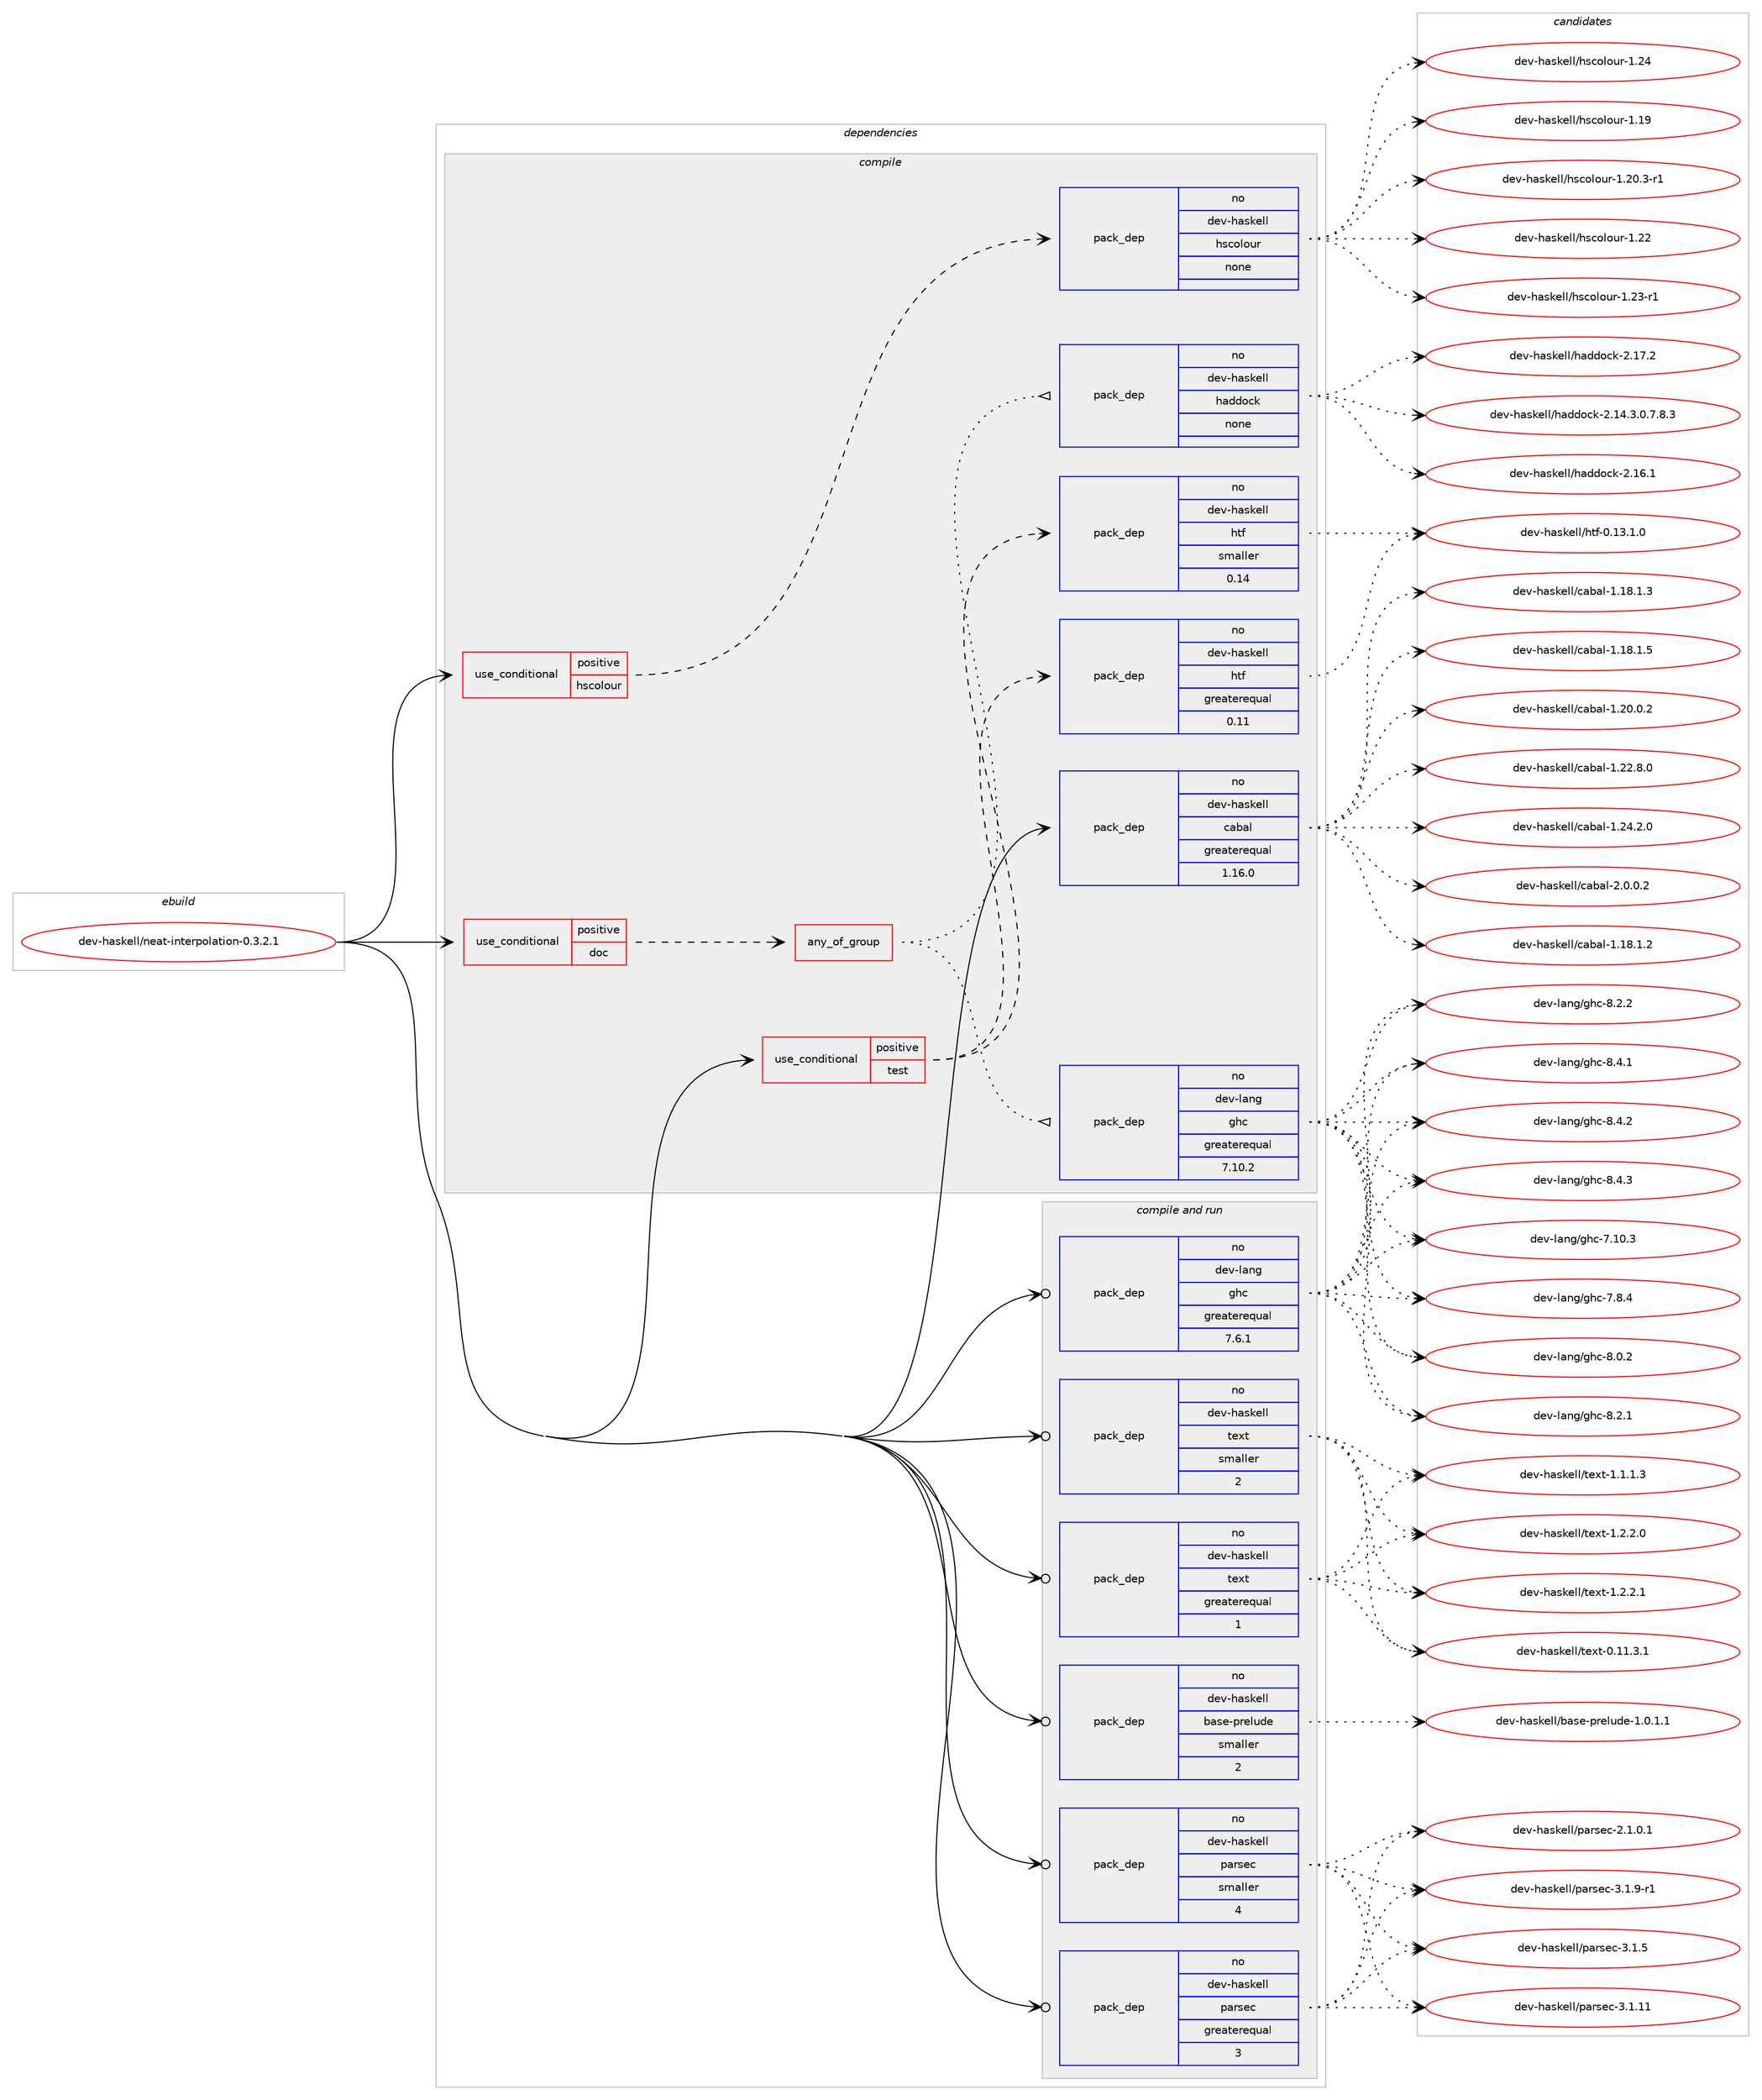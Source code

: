 digraph prolog {

# *************
# Graph options
# *************

newrank=true;
concentrate=true;
compound=true;
graph [rankdir=LR,fontname=Helvetica,fontsize=10,ranksep=1.5];#, ranksep=2.5, nodesep=0.2];
edge  [arrowhead=vee];
node  [fontname=Helvetica,fontsize=10];

# **********
# The ebuild
# **********

subgraph cluster_leftcol {
color=gray;
rank=same;
label=<<i>ebuild</i>>;
id [label="dev-haskell/neat-interpolation-0.3.2.1", color=red, width=4, href="../dev-haskell/neat-interpolation-0.3.2.1.svg"];
}

# ****************
# The dependencies
# ****************

subgraph cluster_midcol {
color=gray;
label=<<i>dependencies</i>>;
subgraph cluster_compile {
fillcolor="#eeeeee";
style=filled;
label=<<i>compile</i>>;
subgraph cond360762 {
dependency1339951 [label=<<TABLE BORDER="0" CELLBORDER="1" CELLSPACING="0" CELLPADDING="4"><TR><TD ROWSPAN="3" CELLPADDING="10">use_conditional</TD></TR><TR><TD>positive</TD></TR><TR><TD>doc</TD></TR></TABLE>>, shape=none, color=red];
subgraph any21289 {
dependency1339952 [label=<<TABLE BORDER="0" CELLBORDER="1" CELLSPACING="0" CELLPADDING="4"><TR><TD CELLPADDING="10">any_of_group</TD></TR></TABLE>>, shape=none, color=red];subgraph pack957348 {
dependency1339953 [label=<<TABLE BORDER="0" CELLBORDER="1" CELLSPACING="0" CELLPADDING="4" WIDTH="220"><TR><TD ROWSPAN="6" CELLPADDING="30">pack_dep</TD></TR><TR><TD WIDTH="110">no</TD></TR><TR><TD>dev-haskell</TD></TR><TR><TD>haddock</TD></TR><TR><TD>none</TD></TR><TR><TD></TD></TR></TABLE>>, shape=none, color=blue];
}
dependency1339952:e -> dependency1339953:w [weight=20,style="dotted",arrowhead="oinv"];
subgraph pack957349 {
dependency1339954 [label=<<TABLE BORDER="0" CELLBORDER="1" CELLSPACING="0" CELLPADDING="4" WIDTH="220"><TR><TD ROWSPAN="6" CELLPADDING="30">pack_dep</TD></TR><TR><TD WIDTH="110">no</TD></TR><TR><TD>dev-lang</TD></TR><TR><TD>ghc</TD></TR><TR><TD>greaterequal</TD></TR><TR><TD>7.10.2</TD></TR></TABLE>>, shape=none, color=blue];
}
dependency1339952:e -> dependency1339954:w [weight=20,style="dotted",arrowhead="oinv"];
}
dependency1339951:e -> dependency1339952:w [weight=20,style="dashed",arrowhead="vee"];
}
id:e -> dependency1339951:w [weight=20,style="solid",arrowhead="vee"];
subgraph cond360763 {
dependency1339955 [label=<<TABLE BORDER="0" CELLBORDER="1" CELLSPACING="0" CELLPADDING="4"><TR><TD ROWSPAN="3" CELLPADDING="10">use_conditional</TD></TR><TR><TD>positive</TD></TR><TR><TD>hscolour</TD></TR></TABLE>>, shape=none, color=red];
subgraph pack957350 {
dependency1339956 [label=<<TABLE BORDER="0" CELLBORDER="1" CELLSPACING="0" CELLPADDING="4" WIDTH="220"><TR><TD ROWSPAN="6" CELLPADDING="30">pack_dep</TD></TR><TR><TD WIDTH="110">no</TD></TR><TR><TD>dev-haskell</TD></TR><TR><TD>hscolour</TD></TR><TR><TD>none</TD></TR><TR><TD></TD></TR></TABLE>>, shape=none, color=blue];
}
dependency1339955:e -> dependency1339956:w [weight=20,style="dashed",arrowhead="vee"];
}
id:e -> dependency1339955:w [weight=20,style="solid",arrowhead="vee"];
subgraph cond360764 {
dependency1339957 [label=<<TABLE BORDER="0" CELLBORDER="1" CELLSPACING="0" CELLPADDING="4"><TR><TD ROWSPAN="3" CELLPADDING="10">use_conditional</TD></TR><TR><TD>positive</TD></TR><TR><TD>test</TD></TR></TABLE>>, shape=none, color=red];
subgraph pack957351 {
dependency1339958 [label=<<TABLE BORDER="0" CELLBORDER="1" CELLSPACING="0" CELLPADDING="4" WIDTH="220"><TR><TD ROWSPAN="6" CELLPADDING="30">pack_dep</TD></TR><TR><TD WIDTH="110">no</TD></TR><TR><TD>dev-haskell</TD></TR><TR><TD>htf</TD></TR><TR><TD>greaterequal</TD></TR><TR><TD>0.11</TD></TR></TABLE>>, shape=none, color=blue];
}
dependency1339957:e -> dependency1339958:w [weight=20,style="dashed",arrowhead="vee"];
subgraph pack957352 {
dependency1339959 [label=<<TABLE BORDER="0" CELLBORDER="1" CELLSPACING="0" CELLPADDING="4" WIDTH="220"><TR><TD ROWSPAN="6" CELLPADDING="30">pack_dep</TD></TR><TR><TD WIDTH="110">no</TD></TR><TR><TD>dev-haskell</TD></TR><TR><TD>htf</TD></TR><TR><TD>smaller</TD></TR><TR><TD>0.14</TD></TR></TABLE>>, shape=none, color=blue];
}
dependency1339957:e -> dependency1339959:w [weight=20,style="dashed",arrowhead="vee"];
}
id:e -> dependency1339957:w [weight=20,style="solid",arrowhead="vee"];
subgraph pack957353 {
dependency1339960 [label=<<TABLE BORDER="0" CELLBORDER="1" CELLSPACING="0" CELLPADDING="4" WIDTH="220"><TR><TD ROWSPAN="6" CELLPADDING="30">pack_dep</TD></TR><TR><TD WIDTH="110">no</TD></TR><TR><TD>dev-haskell</TD></TR><TR><TD>cabal</TD></TR><TR><TD>greaterequal</TD></TR><TR><TD>1.16.0</TD></TR></TABLE>>, shape=none, color=blue];
}
id:e -> dependency1339960:w [weight=20,style="solid",arrowhead="vee"];
}
subgraph cluster_compileandrun {
fillcolor="#eeeeee";
style=filled;
label=<<i>compile and run</i>>;
subgraph pack957354 {
dependency1339961 [label=<<TABLE BORDER="0" CELLBORDER="1" CELLSPACING="0" CELLPADDING="4" WIDTH="220"><TR><TD ROWSPAN="6" CELLPADDING="30">pack_dep</TD></TR><TR><TD WIDTH="110">no</TD></TR><TR><TD>dev-haskell</TD></TR><TR><TD>base-prelude</TD></TR><TR><TD>smaller</TD></TR><TR><TD>2</TD></TR></TABLE>>, shape=none, color=blue];
}
id:e -> dependency1339961:w [weight=20,style="solid",arrowhead="odotvee"];
subgraph pack957355 {
dependency1339962 [label=<<TABLE BORDER="0" CELLBORDER="1" CELLSPACING="0" CELLPADDING="4" WIDTH="220"><TR><TD ROWSPAN="6" CELLPADDING="30">pack_dep</TD></TR><TR><TD WIDTH="110">no</TD></TR><TR><TD>dev-haskell</TD></TR><TR><TD>parsec</TD></TR><TR><TD>greaterequal</TD></TR><TR><TD>3</TD></TR></TABLE>>, shape=none, color=blue];
}
id:e -> dependency1339962:w [weight=20,style="solid",arrowhead="odotvee"];
subgraph pack957356 {
dependency1339963 [label=<<TABLE BORDER="0" CELLBORDER="1" CELLSPACING="0" CELLPADDING="4" WIDTH="220"><TR><TD ROWSPAN="6" CELLPADDING="30">pack_dep</TD></TR><TR><TD WIDTH="110">no</TD></TR><TR><TD>dev-haskell</TD></TR><TR><TD>parsec</TD></TR><TR><TD>smaller</TD></TR><TR><TD>4</TD></TR></TABLE>>, shape=none, color=blue];
}
id:e -> dependency1339963:w [weight=20,style="solid",arrowhead="odotvee"];
subgraph pack957357 {
dependency1339964 [label=<<TABLE BORDER="0" CELLBORDER="1" CELLSPACING="0" CELLPADDING="4" WIDTH="220"><TR><TD ROWSPAN="6" CELLPADDING="30">pack_dep</TD></TR><TR><TD WIDTH="110">no</TD></TR><TR><TD>dev-haskell</TD></TR><TR><TD>text</TD></TR><TR><TD>greaterequal</TD></TR><TR><TD>1</TD></TR></TABLE>>, shape=none, color=blue];
}
id:e -> dependency1339964:w [weight=20,style="solid",arrowhead="odotvee"];
subgraph pack957358 {
dependency1339965 [label=<<TABLE BORDER="0" CELLBORDER="1" CELLSPACING="0" CELLPADDING="4" WIDTH="220"><TR><TD ROWSPAN="6" CELLPADDING="30">pack_dep</TD></TR><TR><TD WIDTH="110">no</TD></TR><TR><TD>dev-haskell</TD></TR><TR><TD>text</TD></TR><TR><TD>smaller</TD></TR><TR><TD>2</TD></TR></TABLE>>, shape=none, color=blue];
}
id:e -> dependency1339965:w [weight=20,style="solid",arrowhead="odotvee"];
subgraph pack957359 {
dependency1339966 [label=<<TABLE BORDER="0" CELLBORDER="1" CELLSPACING="0" CELLPADDING="4" WIDTH="220"><TR><TD ROWSPAN="6" CELLPADDING="30">pack_dep</TD></TR><TR><TD WIDTH="110">no</TD></TR><TR><TD>dev-lang</TD></TR><TR><TD>ghc</TD></TR><TR><TD>greaterequal</TD></TR><TR><TD>7.6.1</TD></TR></TABLE>>, shape=none, color=blue];
}
id:e -> dependency1339966:w [weight=20,style="solid",arrowhead="odotvee"];
}
subgraph cluster_run {
fillcolor="#eeeeee";
style=filled;
label=<<i>run</i>>;
}
}

# **************
# The candidates
# **************

subgraph cluster_choices {
rank=same;
color=gray;
label=<<i>candidates</i>>;

subgraph choice957348 {
color=black;
nodesep=1;
choice1001011184510497115107101108108471049710010011199107455046495246514648465546564651 [label="dev-haskell/haddock-2.14.3.0.7.8.3", color=red, width=4,href="../dev-haskell/haddock-2.14.3.0.7.8.3.svg"];
choice100101118451049711510710110810847104971001001119910745504649544649 [label="dev-haskell/haddock-2.16.1", color=red, width=4,href="../dev-haskell/haddock-2.16.1.svg"];
choice100101118451049711510710110810847104971001001119910745504649554650 [label="dev-haskell/haddock-2.17.2", color=red, width=4,href="../dev-haskell/haddock-2.17.2.svg"];
dependency1339953:e -> choice1001011184510497115107101108108471049710010011199107455046495246514648465546564651:w [style=dotted,weight="100"];
dependency1339953:e -> choice100101118451049711510710110810847104971001001119910745504649544649:w [style=dotted,weight="100"];
dependency1339953:e -> choice100101118451049711510710110810847104971001001119910745504649554650:w [style=dotted,weight="100"];
}
subgraph choice957349 {
color=black;
nodesep=1;
choice1001011184510897110103471031049945554649484651 [label="dev-lang/ghc-7.10.3", color=red, width=4,href="../dev-lang/ghc-7.10.3.svg"];
choice10010111845108971101034710310499455546564652 [label="dev-lang/ghc-7.8.4", color=red, width=4,href="../dev-lang/ghc-7.8.4.svg"];
choice10010111845108971101034710310499455646484650 [label="dev-lang/ghc-8.0.2", color=red, width=4,href="../dev-lang/ghc-8.0.2.svg"];
choice10010111845108971101034710310499455646504649 [label="dev-lang/ghc-8.2.1", color=red, width=4,href="../dev-lang/ghc-8.2.1.svg"];
choice10010111845108971101034710310499455646504650 [label="dev-lang/ghc-8.2.2", color=red, width=4,href="../dev-lang/ghc-8.2.2.svg"];
choice10010111845108971101034710310499455646524649 [label="dev-lang/ghc-8.4.1", color=red, width=4,href="../dev-lang/ghc-8.4.1.svg"];
choice10010111845108971101034710310499455646524650 [label="dev-lang/ghc-8.4.2", color=red, width=4,href="../dev-lang/ghc-8.4.2.svg"];
choice10010111845108971101034710310499455646524651 [label="dev-lang/ghc-8.4.3", color=red, width=4,href="../dev-lang/ghc-8.4.3.svg"];
dependency1339954:e -> choice1001011184510897110103471031049945554649484651:w [style=dotted,weight="100"];
dependency1339954:e -> choice10010111845108971101034710310499455546564652:w [style=dotted,weight="100"];
dependency1339954:e -> choice10010111845108971101034710310499455646484650:w [style=dotted,weight="100"];
dependency1339954:e -> choice10010111845108971101034710310499455646504649:w [style=dotted,weight="100"];
dependency1339954:e -> choice10010111845108971101034710310499455646504650:w [style=dotted,weight="100"];
dependency1339954:e -> choice10010111845108971101034710310499455646524649:w [style=dotted,weight="100"];
dependency1339954:e -> choice10010111845108971101034710310499455646524650:w [style=dotted,weight="100"];
dependency1339954:e -> choice10010111845108971101034710310499455646524651:w [style=dotted,weight="100"];
}
subgraph choice957350 {
color=black;
nodesep=1;
choice100101118451049711510710110810847104115991111081111171144549464957 [label="dev-haskell/hscolour-1.19", color=red, width=4,href="../dev-haskell/hscolour-1.19.svg"];
choice10010111845104971151071011081084710411599111108111117114454946504846514511449 [label="dev-haskell/hscolour-1.20.3-r1", color=red, width=4,href="../dev-haskell/hscolour-1.20.3-r1.svg"];
choice100101118451049711510710110810847104115991111081111171144549465050 [label="dev-haskell/hscolour-1.22", color=red, width=4,href="../dev-haskell/hscolour-1.22.svg"];
choice1001011184510497115107101108108471041159911110811111711445494650514511449 [label="dev-haskell/hscolour-1.23-r1", color=red, width=4,href="../dev-haskell/hscolour-1.23-r1.svg"];
choice100101118451049711510710110810847104115991111081111171144549465052 [label="dev-haskell/hscolour-1.24", color=red, width=4,href="../dev-haskell/hscolour-1.24.svg"];
dependency1339956:e -> choice100101118451049711510710110810847104115991111081111171144549464957:w [style=dotted,weight="100"];
dependency1339956:e -> choice10010111845104971151071011081084710411599111108111117114454946504846514511449:w [style=dotted,weight="100"];
dependency1339956:e -> choice100101118451049711510710110810847104115991111081111171144549465050:w [style=dotted,weight="100"];
dependency1339956:e -> choice1001011184510497115107101108108471041159911110811111711445494650514511449:w [style=dotted,weight="100"];
dependency1339956:e -> choice100101118451049711510710110810847104115991111081111171144549465052:w [style=dotted,weight="100"];
}
subgraph choice957351 {
color=black;
nodesep=1;
choice100101118451049711510710110810847104116102454846495146494648 [label="dev-haskell/htf-0.13.1.0", color=red, width=4,href="../dev-haskell/htf-0.13.1.0.svg"];
dependency1339958:e -> choice100101118451049711510710110810847104116102454846495146494648:w [style=dotted,weight="100"];
}
subgraph choice957352 {
color=black;
nodesep=1;
choice100101118451049711510710110810847104116102454846495146494648 [label="dev-haskell/htf-0.13.1.0", color=red, width=4,href="../dev-haskell/htf-0.13.1.0.svg"];
dependency1339959:e -> choice100101118451049711510710110810847104116102454846495146494648:w [style=dotted,weight="100"];
}
subgraph choice957353 {
color=black;
nodesep=1;
choice10010111845104971151071011081084799979897108454946495646494650 [label="dev-haskell/cabal-1.18.1.2", color=red, width=4,href="../dev-haskell/cabal-1.18.1.2.svg"];
choice10010111845104971151071011081084799979897108454946495646494651 [label="dev-haskell/cabal-1.18.1.3", color=red, width=4,href="../dev-haskell/cabal-1.18.1.3.svg"];
choice10010111845104971151071011081084799979897108454946495646494653 [label="dev-haskell/cabal-1.18.1.5", color=red, width=4,href="../dev-haskell/cabal-1.18.1.5.svg"];
choice10010111845104971151071011081084799979897108454946504846484650 [label="dev-haskell/cabal-1.20.0.2", color=red, width=4,href="../dev-haskell/cabal-1.20.0.2.svg"];
choice10010111845104971151071011081084799979897108454946505046564648 [label="dev-haskell/cabal-1.22.8.0", color=red, width=4,href="../dev-haskell/cabal-1.22.8.0.svg"];
choice10010111845104971151071011081084799979897108454946505246504648 [label="dev-haskell/cabal-1.24.2.0", color=red, width=4,href="../dev-haskell/cabal-1.24.2.0.svg"];
choice100101118451049711510710110810847999798971084550464846484650 [label="dev-haskell/cabal-2.0.0.2", color=red, width=4,href="../dev-haskell/cabal-2.0.0.2.svg"];
dependency1339960:e -> choice10010111845104971151071011081084799979897108454946495646494650:w [style=dotted,weight="100"];
dependency1339960:e -> choice10010111845104971151071011081084799979897108454946495646494651:w [style=dotted,weight="100"];
dependency1339960:e -> choice10010111845104971151071011081084799979897108454946495646494653:w [style=dotted,weight="100"];
dependency1339960:e -> choice10010111845104971151071011081084799979897108454946504846484650:w [style=dotted,weight="100"];
dependency1339960:e -> choice10010111845104971151071011081084799979897108454946505046564648:w [style=dotted,weight="100"];
dependency1339960:e -> choice10010111845104971151071011081084799979897108454946505246504648:w [style=dotted,weight="100"];
dependency1339960:e -> choice100101118451049711510710110810847999798971084550464846484650:w [style=dotted,weight="100"];
}
subgraph choice957354 {
color=black;
nodesep=1;
choice1001011184510497115107101108108479897115101451121141011081171001014549464846494649 [label="dev-haskell/base-prelude-1.0.1.1", color=red, width=4,href="../dev-haskell/base-prelude-1.0.1.1.svg"];
dependency1339961:e -> choice1001011184510497115107101108108479897115101451121141011081171001014549464846494649:w [style=dotted,weight="100"];
}
subgraph choice957355 {
color=black;
nodesep=1;
choice10010111845104971151071011081084711297114115101994550464946484649 [label="dev-haskell/parsec-2.1.0.1", color=red, width=4,href="../dev-haskell/parsec-2.1.0.1.svg"];
choice100101118451049711510710110810847112971141151019945514649464949 [label="dev-haskell/parsec-3.1.11", color=red, width=4,href="../dev-haskell/parsec-3.1.11.svg"];
choice1001011184510497115107101108108471129711411510199455146494653 [label="dev-haskell/parsec-3.1.5", color=red, width=4,href="../dev-haskell/parsec-3.1.5.svg"];
choice10010111845104971151071011081084711297114115101994551464946574511449 [label="dev-haskell/parsec-3.1.9-r1", color=red, width=4,href="../dev-haskell/parsec-3.1.9-r1.svg"];
dependency1339962:e -> choice10010111845104971151071011081084711297114115101994550464946484649:w [style=dotted,weight="100"];
dependency1339962:e -> choice100101118451049711510710110810847112971141151019945514649464949:w [style=dotted,weight="100"];
dependency1339962:e -> choice1001011184510497115107101108108471129711411510199455146494653:w [style=dotted,weight="100"];
dependency1339962:e -> choice10010111845104971151071011081084711297114115101994551464946574511449:w [style=dotted,weight="100"];
}
subgraph choice957356 {
color=black;
nodesep=1;
choice10010111845104971151071011081084711297114115101994550464946484649 [label="dev-haskell/parsec-2.1.0.1", color=red, width=4,href="../dev-haskell/parsec-2.1.0.1.svg"];
choice100101118451049711510710110810847112971141151019945514649464949 [label="dev-haskell/parsec-3.1.11", color=red, width=4,href="../dev-haskell/parsec-3.1.11.svg"];
choice1001011184510497115107101108108471129711411510199455146494653 [label="dev-haskell/parsec-3.1.5", color=red, width=4,href="../dev-haskell/parsec-3.1.5.svg"];
choice10010111845104971151071011081084711297114115101994551464946574511449 [label="dev-haskell/parsec-3.1.9-r1", color=red, width=4,href="../dev-haskell/parsec-3.1.9-r1.svg"];
dependency1339963:e -> choice10010111845104971151071011081084711297114115101994550464946484649:w [style=dotted,weight="100"];
dependency1339963:e -> choice100101118451049711510710110810847112971141151019945514649464949:w [style=dotted,weight="100"];
dependency1339963:e -> choice1001011184510497115107101108108471129711411510199455146494653:w [style=dotted,weight="100"];
dependency1339963:e -> choice10010111845104971151071011081084711297114115101994551464946574511449:w [style=dotted,weight="100"];
}
subgraph choice957357 {
color=black;
nodesep=1;
choice100101118451049711510710110810847116101120116454846494946514649 [label="dev-haskell/text-0.11.3.1", color=red, width=4,href="../dev-haskell/text-0.11.3.1.svg"];
choice1001011184510497115107101108108471161011201164549464946494651 [label="dev-haskell/text-1.1.1.3", color=red, width=4,href="../dev-haskell/text-1.1.1.3.svg"];
choice1001011184510497115107101108108471161011201164549465046504648 [label="dev-haskell/text-1.2.2.0", color=red, width=4,href="../dev-haskell/text-1.2.2.0.svg"];
choice1001011184510497115107101108108471161011201164549465046504649 [label="dev-haskell/text-1.2.2.1", color=red, width=4,href="../dev-haskell/text-1.2.2.1.svg"];
dependency1339964:e -> choice100101118451049711510710110810847116101120116454846494946514649:w [style=dotted,weight="100"];
dependency1339964:e -> choice1001011184510497115107101108108471161011201164549464946494651:w [style=dotted,weight="100"];
dependency1339964:e -> choice1001011184510497115107101108108471161011201164549465046504648:w [style=dotted,weight="100"];
dependency1339964:e -> choice1001011184510497115107101108108471161011201164549465046504649:w [style=dotted,weight="100"];
}
subgraph choice957358 {
color=black;
nodesep=1;
choice100101118451049711510710110810847116101120116454846494946514649 [label="dev-haskell/text-0.11.3.1", color=red, width=4,href="../dev-haskell/text-0.11.3.1.svg"];
choice1001011184510497115107101108108471161011201164549464946494651 [label="dev-haskell/text-1.1.1.3", color=red, width=4,href="../dev-haskell/text-1.1.1.3.svg"];
choice1001011184510497115107101108108471161011201164549465046504648 [label="dev-haskell/text-1.2.2.0", color=red, width=4,href="../dev-haskell/text-1.2.2.0.svg"];
choice1001011184510497115107101108108471161011201164549465046504649 [label="dev-haskell/text-1.2.2.1", color=red, width=4,href="../dev-haskell/text-1.2.2.1.svg"];
dependency1339965:e -> choice100101118451049711510710110810847116101120116454846494946514649:w [style=dotted,weight="100"];
dependency1339965:e -> choice1001011184510497115107101108108471161011201164549464946494651:w [style=dotted,weight="100"];
dependency1339965:e -> choice1001011184510497115107101108108471161011201164549465046504648:w [style=dotted,weight="100"];
dependency1339965:e -> choice1001011184510497115107101108108471161011201164549465046504649:w [style=dotted,weight="100"];
}
subgraph choice957359 {
color=black;
nodesep=1;
choice1001011184510897110103471031049945554649484651 [label="dev-lang/ghc-7.10.3", color=red, width=4,href="../dev-lang/ghc-7.10.3.svg"];
choice10010111845108971101034710310499455546564652 [label="dev-lang/ghc-7.8.4", color=red, width=4,href="../dev-lang/ghc-7.8.4.svg"];
choice10010111845108971101034710310499455646484650 [label="dev-lang/ghc-8.0.2", color=red, width=4,href="../dev-lang/ghc-8.0.2.svg"];
choice10010111845108971101034710310499455646504649 [label="dev-lang/ghc-8.2.1", color=red, width=4,href="../dev-lang/ghc-8.2.1.svg"];
choice10010111845108971101034710310499455646504650 [label="dev-lang/ghc-8.2.2", color=red, width=4,href="../dev-lang/ghc-8.2.2.svg"];
choice10010111845108971101034710310499455646524649 [label="dev-lang/ghc-8.4.1", color=red, width=4,href="../dev-lang/ghc-8.4.1.svg"];
choice10010111845108971101034710310499455646524650 [label="dev-lang/ghc-8.4.2", color=red, width=4,href="../dev-lang/ghc-8.4.2.svg"];
choice10010111845108971101034710310499455646524651 [label="dev-lang/ghc-8.4.3", color=red, width=4,href="../dev-lang/ghc-8.4.3.svg"];
dependency1339966:e -> choice1001011184510897110103471031049945554649484651:w [style=dotted,weight="100"];
dependency1339966:e -> choice10010111845108971101034710310499455546564652:w [style=dotted,weight="100"];
dependency1339966:e -> choice10010111845108971101034710310499455646484650:w [style=dotted,weight="100"];
dependency1339966:e -> choice10010111845108971101034710310499455646504649:w [style=dotted,weight="100"];
dependency1339966:e -> choice10010111845108971101034710310499455646504650:w [style=dotted,weight="100"];
dependency1339966:e -> choice10010111845108971101034710310499455646524649:w [style=dotted,weight="100"];
dependency1339966:e -> choice10010111845108971101034710310499455646524650:w [style=dotted,weight="100"];
dependency1339966:e -> choice10010111845108971101034710310499455646524651:w [style=dotted,weight="100"];
}
}

}
